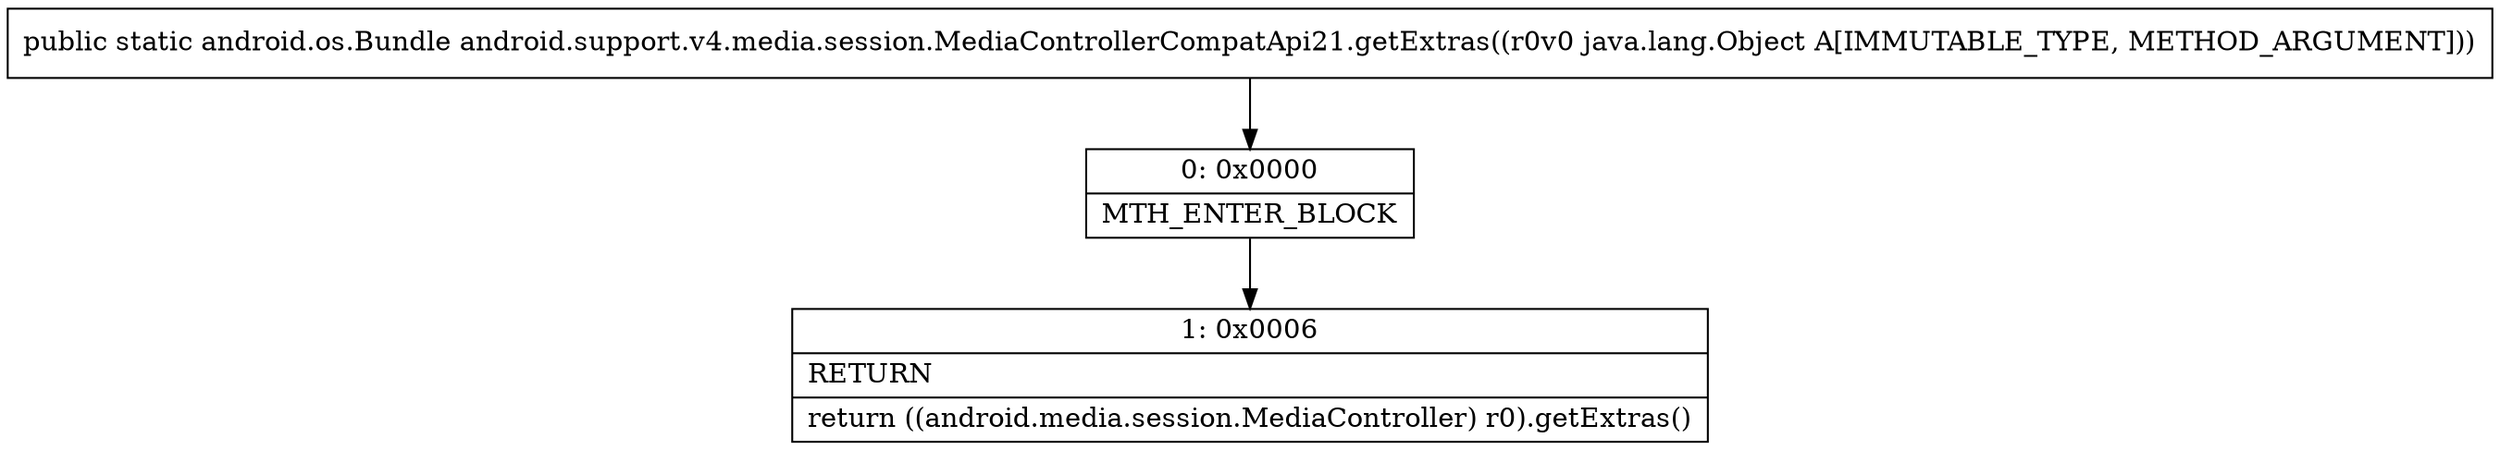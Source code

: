 digraph "CFG forandroid.support.v4.media.session.MediaControllerCompatApi21.getExtras(Ljava\/lang\/Object;)Landroid\/os\/Bundle;" {
Node_0 [shape=record,label="{0\:\ 0x0000|MTH_ENTER_BLOCK\l}"];
Node_1 [shape=record,label="{1\:\ 0x0006|RETURN\l|return ((android.media.session.MediaController) r0).getExtras()\l}"];
MethodNode[shape=record,label="{public static android.os.Bundle android.support.v4.media.session.MediaControllerCompatApi21.getExtras((r0v0 java.lang.Object A[IMMUTABLE_TYPE, METHOD_ARGUMENT])) }"];
MethodNode -> Node_0;
Node_0 -> Node_1;
}

